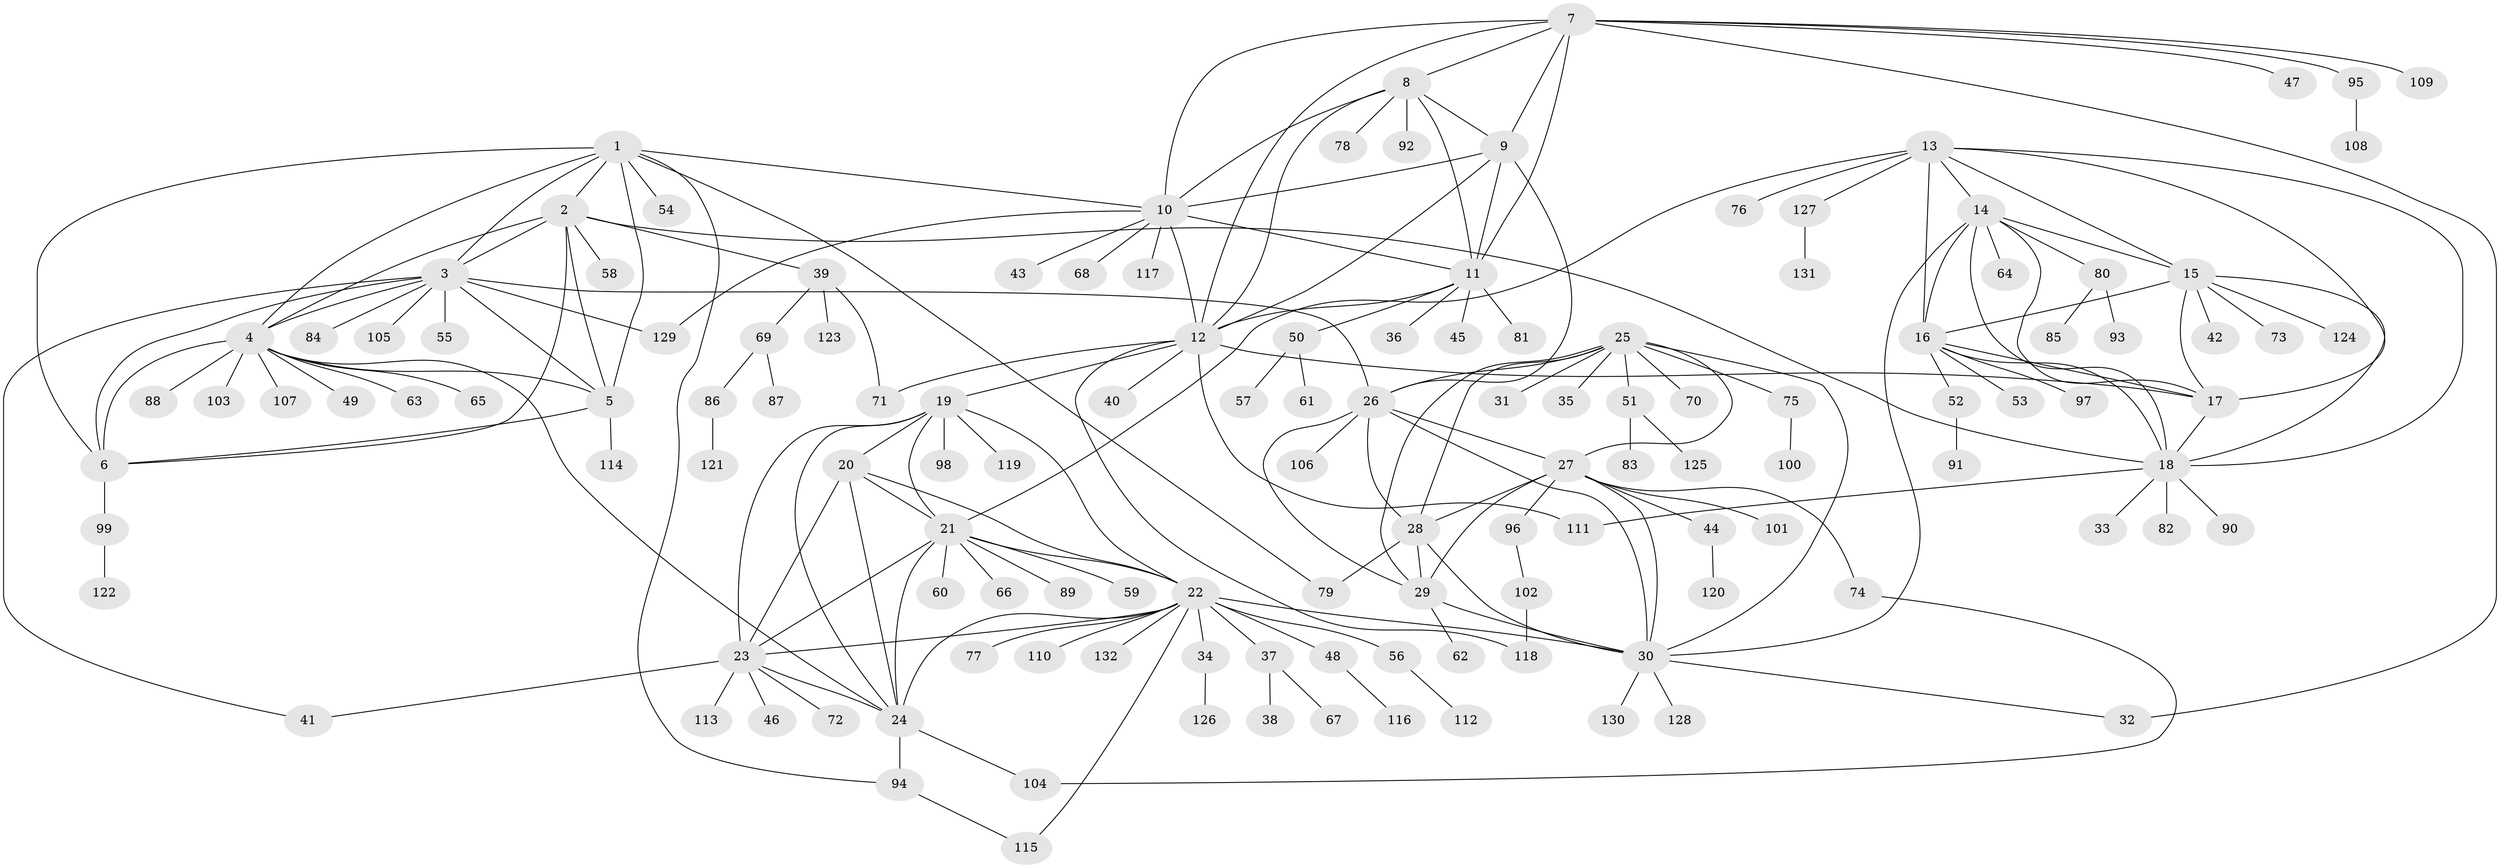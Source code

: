 // coarse degree distribution, {9: 0.03, 14: 0.01, 11: 0.01, 10: 0.02, 4: 0.01, 8: 0.04, 7: 0.05, 6: 0.03, 15: 0.01, 5: 0.01, 1: 0.61, 2: 0.15, 3: 0.02}
// Generated by graph-tools (version 1.1) at 2025/42/03/06/25 10:42:07]
// undirected, 132 vertices, 197 edges
graph export_dot {
graph [start="1"]
  node [color=gray90,style=filled];
  1;
  2;
  3;
  4;
  5;
  6;
  7;
  8;
  9;
  10;
  11;
  12;
  13;
  14;
  15;
  16;
  17;
  18;
  19;
  20;
  21;
  22;
  23;
  24;
  25;
  26;
  27;
  28;
  29;
  30;
  31;
  32;
  33;
  34;
  35;
  36;
  37;
  38;
  39;
  40;
  41;
  42;
  43;
  44;
  45;
  46;
  47;
  48;
  49;
  50;
  51;
  52;
  53;
  54;
  55;
  56;
  57;
  58;
  59;
  60;
  61;
  62;
  63;
  64;
  65;
  66;
  67;
  68;
  69;
  70;
  71;
  72;
  73;
  74;
  75;
  76;
  77;
  78;
  79;
  80;
  81;
  82;
  83;
  84;
  85;
  86;
  87;
  88;
  89;
  90;
  91;
  92;
  93;
  94;
  95;
  96;
  97;
  98;
  99;
  100;
  101;
  102;
  103;
  104;
  105;
  106;
  107;
  108;
  109;
  110;
  111;
  112;
  113;
  114;
  115;
  116;
  117;
  118;
  119;
  120;
  121;
  122;
  123;
  124;
  125;
  126;
  127;
  128;
  129;
  130;
  131;
  132;
  1 -- 2;
  1 -- 3;
  1 -- 4;
  1 -- 5;
  1 -- 6;
  1 -- 10;
  1 -- 54;
  1 -- 79;
  1 -- 94;
  2 -- 3;
  2 -- 4;
  2 -- 5;
  2 -- 6;
  2 -- 18;
  2 -- 39;
  2 -- 58;
  3 -- 4;
  3 -- 5;
  3 -- 6;
  3 -- 26;
  3 -- 41;
  3 -- 55;
  3 -- 84;
  3 -- 105;
  3 -- 129;
  4 -- 5;
  4 -- 6;
  4 -- 24;
  4 -- 49;
  4 -- 63;
  4 -- 65;
  4 -- 88;
  4 -- 103;
  4 -- 107;
  5 -- 6;
  5 -- 114;
  6 -- 99;
  7 -- 8;
  7 -- 9;
  7 -- 10;
  7 -- 11;
  7 -- 12;
  7 -- 32;
  7 -- 47;
  7 -- 95;
  7 -- 109;
  8 -- 9;
  8 -- 10;
  8 -- 11;
  8 -- 12;
  8 -- 78;
  8 -- 92;
  9 -- 10;
  9 -- 11;
  9 -- 12;
  9 -- 26;
  10 -- 11;
  10 -- 12;
  10 -- 43;
  10 -- 68;
  10 -- 117;
  10 -- 129;
  11 -- 12;
  11 -- 36;
  11 -- 45;
  11 -- 50;
  11 -- 81;
  12 -- 17;
  12 -- 19;
  12 -- 40;
  12 -- 71;
  12 -- 111;
  12 -- 118;
  13 -- 14;
  13 -- 15;
  13 -- 16;
  13 -- 17;
  13 -- 18;
  13 -- 21;
  13 -- 76;
  13 -- 127;
  14 -- 15;
  14 -- 16;
  14 -- 17;
  14 -- 18;
  14 -- 30;
  14 -- 64;
  14 -- 80;
  15 -- 16;
  15 -- 17;
  15 -- 18;
  15 -- 42;
  15 -- 73;
  15 -- 124;
  16 -- 17;
  16 -- 18;
  16 -- 52;
  16 -- 53;
  16 -- 97;
  17 -- 18;
  18 -- 33;
  18 -- 82;
  18 -- 90;
  18 -- 111;
  19 -- 20;
  19 -- 21;
  19 -- 22;
  19 -- 23;
  19 -- 24;
  19 -- 98;
  19 -- 119;
  20 -- 21;
  20 -- 22;
  20 -- 23;
  20 -- 24;
  21 -- 22;
  21 -- 23;
  21 -- 24;
  21 -- 59;
  21 -- 60;
  21 -- 66;
  21 -- 89;
  22 -- 23;
  22 -- 24;
  22 -- 30;
  22 -- 34;
  22 -- 37;
  22 -- 48;
  22 -- 56;
  22 -- 77;
  22 -- 110;
  22 -- 115;
  22 -- 132;
  23 -- 24;
  23 -- 41;
  23 -- 46;
  23 -- 72;
  23 -- 113;
  24 -- 94;
  24 -- 104;
  25 -- 26;
  25 -- 27;
  25 -- 28;
  25 -- 29;
  25 -- 30;
  25 -- 31;
  25 -- 35;
  25 -- 51;
  25 -- 70;
  25 -- 75;
  26 -- 27;
  26 -- 28;
  26 -- 29;
  26 -- 30;
  26 -- 106;
  27 -- 28;
  27 -- 29;
  27 -- 30;
  27 -- 44;
  27 -- 74;
  27 -- 96;
  27 -- 101;
  28 -- 29;
  28 -- 30;
  28 -- 79;
  29 -- 30;
  29 -- 62;
  30 -- 32;
  30 -- 128;
  30 -- 130;
  34 -- 126;
  37 -- 38;
  37 -- 67;
  39 -- 69;
  39 -- 71;
  39 -- 123;
  44 -- 120;
  48 -- 116;
  50 -- 57;
  50 -- 61;
  51 -- 83;
  51 -- 125;
  52 -- 91;
  56 -- 112;
  69 -- 86;
  69 -- 87;
  74 -- 104;
  75 -- 100;
  80 -- 85;
  80 -- 93;
  86 -- 121;
  94 -- 115;
  95 -- 108;
  96 -- 102;
  99 -- 122;
  102 -- 118;
  127 -- 131;
}
